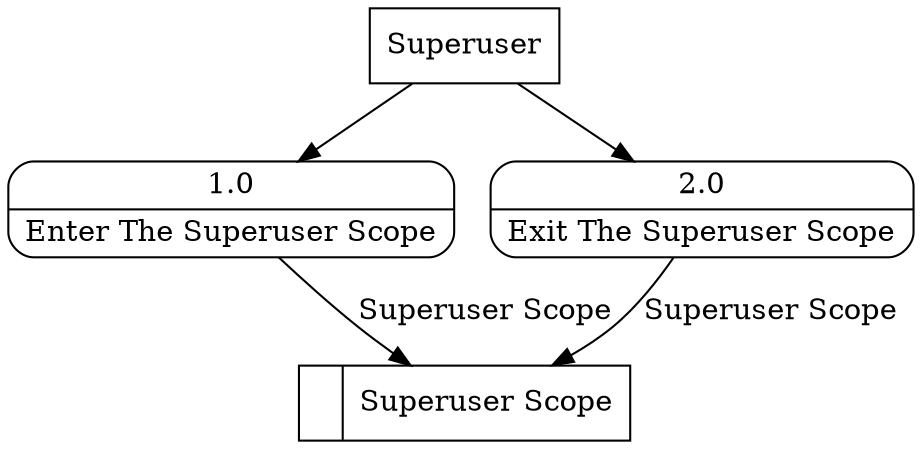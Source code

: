 digraph dfd2{ 
node[shape=record]
200 [label="<f0>  |<f1> Superuser Scope " ];
201 [label="Superuser" shape=box];
202 [label="{<f0> 1.0|<f1> Enter The Superuser Scope }" shape=Mrecord];
203 [label="{<f0> 2.0|<f1> Exit The Superuser Scope }" shape=Mrecord];
201 -> 202
201 -> 203
202 -> 200 [label="Superuser Scope"]
203 -> 200 [label="Superuser Scope"]
}